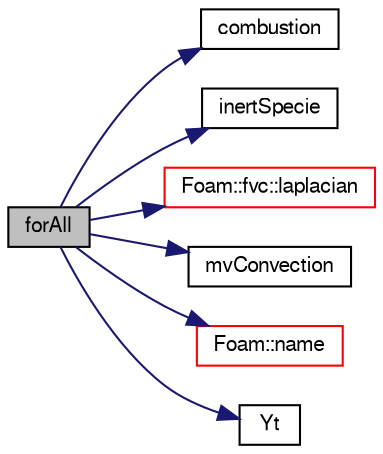 digraph "forAll"
{
  bgcolor="transparent";
  edge [fontname="FreeSans",fontsize="10",labelfontname="FreeSans",labelfontsize="10"];
  node [fontname="FreeSans",fontsize="10",shape=record];
  rankdir="LR";
  Node1 [label="forAll",height=0.2,width=0.4,color="black", fillcolor="grey75", style="filled" fontcolor="black"];
  Node1 -> Node2 [color="midnightblue",fontsize="10",style="solid",fontname="FreeSans"];
  Node2 [label="combustion",height=0.2,width=0.4,color="black",URL="$a04042.html#a13c3ffd0e44644b3eb52a5d844b1b5fe"];
  Node1 -> Node3 [color="midnightblue",fontsize="10",style="solid",fontname="FreeSans"];
  Node3 [label="inertSpecie",height=0.2,width=0.4,color="black",URL="$a04042.html#a176b66e849f8a3631fd523c56ab7a414"];
  Node1 -> Node4 [color="midnightblue",fontsize="10",style="solid",fontname="FreeSans"];
  Node4 [label="Foam::fvc::laplacian",height=0.2,width=0.4,color="red",URL="$a10271.html#ac75bff389d0405149b204b0d7ac214cd"];
  Node1 -> Node5 [color="midnightblue",fontsize="10",style="solid",fontname="FreeSans"];
  Node5 [label="mvConvection",height=0.2,width=0.4,color="black",URL="$a02961.html#a485ac6d8bab3756876f7dcf0087d72de"];
  Node1 -> Node6 [color="midnightblue",fontsize="10",style="solid",fontname="FreeSans"];
  Node6 [label="Foam::name",height=0.2,width=0.4,color="red",URL="$a10237.html#adcb0df2bd4953cb6bb390272d8263c3a",tooltip="Return a string representation of a complex. "];
  Node1 -> Node7 [color="midnightblue",fontsize="10",style="solid",fontname="FreeSans"];
  Node7 [label="Yt",height=0.2,width=0.4,color="black",URL="$a02961.html#a7746da0f0a93e9f860fcbe501c80f0d3"];
}
